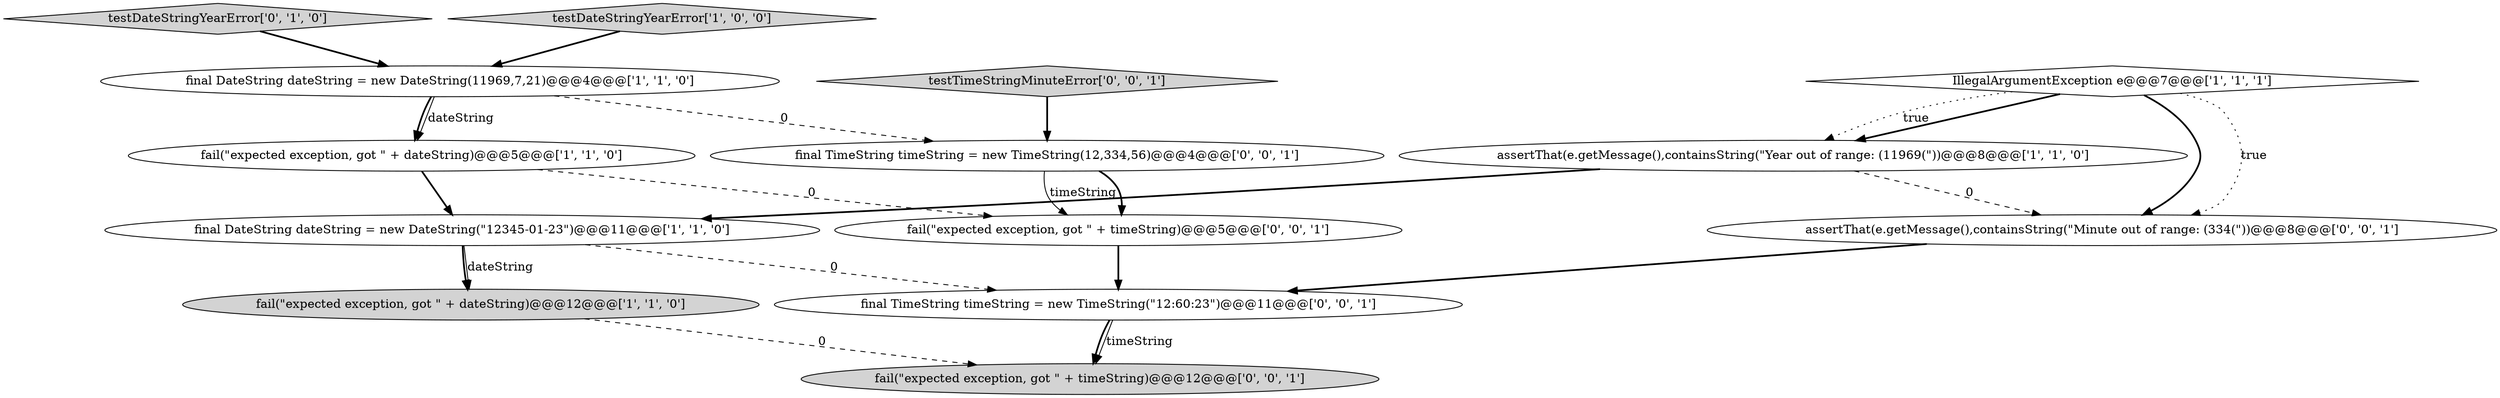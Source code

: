 digraph {
13 [style = filled, label = "fail(\"expected exception, got \" + timeString)@@@12@@@['0', '0', '1']", fillcolor = lightgray, shape = ellipse image = "AAA0AAABBB3BBB"];
10 [style = filled, label = "final TimeString timeString = new TimeString(12,334,56)@@@4@@@['0', '0', '1']", fillcolor = white, shape = ellipse image = "AAA0AAABBB3BBB"];
4 [style = filled, label = "IllegalArgumentException e@@@7@@@['1', '1', '1']", fillcolor = white, shape = diamond image = "AAA0AAABBB1BBB"];
5 [style = filled, label = "final DateString dateString = new DateString(\"12345-01-23\")@@@11@@@['1', '1', '0']", fillcolor = white, shape = ellipse image = "AAA0AAABBB1BBB"];
7 [style = filled, label = "testDateStringYearError['0', '1', '0']", fillcolor = lightgray, shape = diamond image = "AAA0AAABBB2BBB"];
8 [style = filled, label = "assertThat(e.getMessage(),containsString(\"Minute out of range: (334(\"))@@@8@@@['0', '0', '1']", fillcolor = white, shape = ellipse image = "AAA0AAABBB3BBB"];
12 [style = filled, label = "testTimeStringMinuteError['0', '0', '1']", fillcolor = lightgray, shape = diamond image = "AAA0AAABBB3BBB"];
1 [style = filled, label = "fail(\"expected exception, got \" + dateString)@@@5@@@['1', '1', '0']", fillcolor = white, shape = ellipse image = "AAA0AAABBB1BBB"];
9 [style = filled, label = "fail(\"expected exception, got \" + timeString)@@@5@@@['0', '0', '1']", fillcolor = white, shape = ellipse image = "AAA0AAABBB3BBB"];
11 [style = filled, label = "final TimeString timeString = new TimeString(\"12:60:23\")@@@11@@@['0', '0', '1']", fillcolor = white, shape = ellipse image = "AAA0AAABBB3BBB"];
6 [style = filled, label = "fail(\"expected exception, got \" + dateString)@@@12@@@['1', '1', '0']", fillcolor = lightgray, shape = ellipse image = "AAA0AAABBB1BBB"];
2 [style = filled, label = "final DateString dateString = new DateString(11969,7,21)@@@4@@@['1', '1', '0']", fillcolor = white, shape = ellipse image = "AAA0AAABBB1BBB"];
0 [style = filled, label = "testDateStringYearError['1', '0', '0']", fillcolor = lightgray, shape = diamond image = "AAA0AAABBB1BBB"];
3 [style = filled, label = "assertThat(e.getMessage(),containsString(\"Year out of range: (11969(\"))@@@8@@@['1', '1', '0']", fillcolor = white, shape = ellipse image = "AAA0AAABBB1BBB"];
1->5 [style = bold, label=""];
4->3 [style = bold, label=""];
9->11 [style = bold, label=""];
2->1 [style = bold, label=""];
0->2 [style = bold, label=""];
4->8 [style = dotted, label="true"];
1->9 [style = dashed, label="0"];
10->9 [style = solid, label="timeString"];
2->10 [style = dashed, label="0"];
3->5 [style = bold, label=""];
12->10 [style = bold, label=""];
2->1 [style = solid, label="dateString"];
4->3 [style = dotted, label="true"];
6->13 [style = dashed, label="0"];
5->6 [style = bold, label=""];
5->11 [style = dashed, label="0"];
7->2 [style = bold, label=""];
11->13 [style = bold, label=""];
5->6 [style = solid, label="dateString"];
3->8 [style = dashed, label="0"];
4->8 [style = bold, label=""];
10->9 [style = bold, label=""];
8->11 [style = bold, label=""];
11->13 [style = solid, label="timeString"];
}
